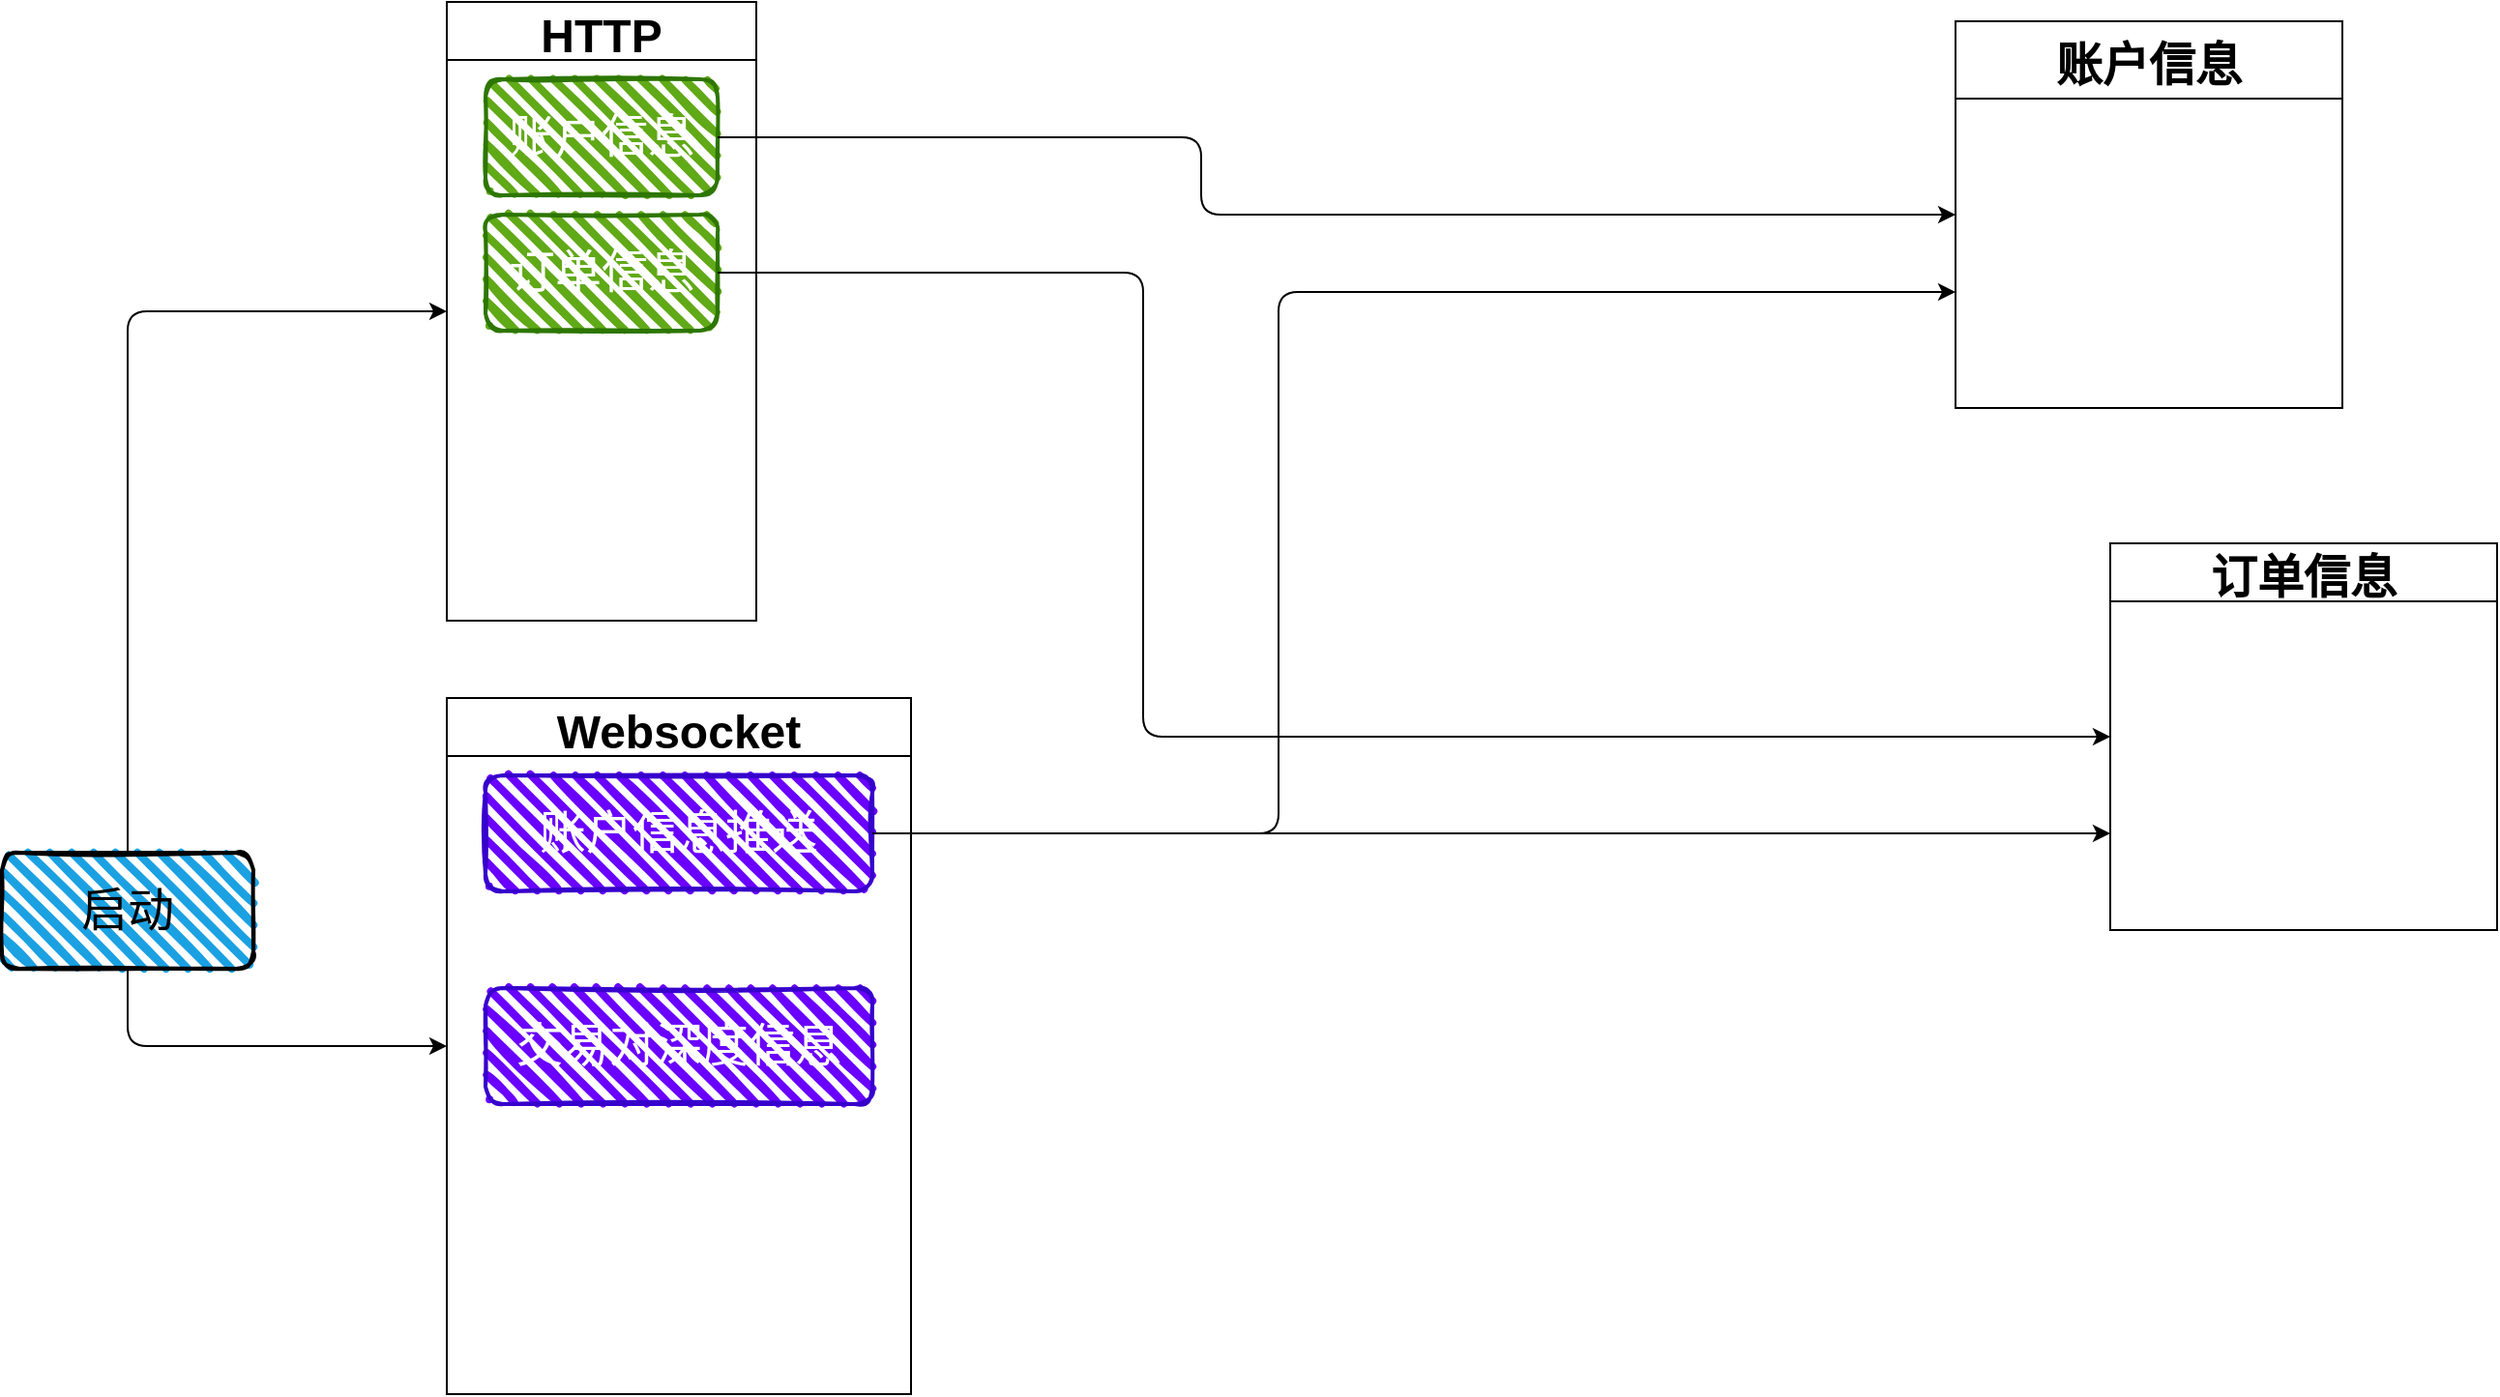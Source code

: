 <mxfile>
    <diagram id="st1U5KWX3yvC84rb_WdJ" name="Page-1">
        <mxGraphModel dx="1480" dy="1129" grid="1" gridSize="10" guides="1" tooltips="1" connect="1" arrows="1" fold="1" page="1" pageScale="1" pageWidth="827" pageHeight="1169" math="0" shadow="0">
            <root>
                <mxCell id="0"/>
                <mxCell id="1" parent="0"/>
                <mxCell id="3" value="&lt;font style=&quot;font-size: 24px&quot;&gt;启动&lt;/font&gt;" style="rounded=1;whiteSpace=wrap;html=1;strokeWidth=2;fillWeight=4;hachureGap=8;hachureAngle=45;fillColor=#1ba1e2;sketch=1;" vertex="1" parent="1">
                    <mxGeometry x="10" y="440" width="130" height="60" as="geometry"/>
                </mxCell>
                <mxCell id="14" value="HTTP" style="swimlane;fontSize=24;startSize=30;" vertex="1" parent="1">
                    <mxGeometry x="240" width="160" height="320" as="geometry">
                        <mxRectangle x="200" y="120" width="100" height="30" as="alternateBounds"/>
                    </mxGeometry>
                </mxCell>
                <mxCell id="15" value="账户信息" style="rounded=1;whiteSpace=wrap;html=1;strokeWidth=2;fillWeight=4;hachureGap=8;hachureAngle=45;fillColor=#60a917;sketch=1;fontSize=24;fontColor=#ffffff;strokeColor=#2D7600;" vertex="1" parent="14">
                    <mxGeometry x="20" y="40" width="120" height="60" as="geometry"/>
                </mxCell>
                <mxCell id="16" value="订单信息" style="rounded=1;whiteSpace=wrap;html=1;strokeWidth=2;fillWeight=4;hachureGap=8;hachureAngle=45;fillColor=#60a917;sketch=1;fontSize=24;fontColor=#ffffff;strokeColor=#2D7600;" vertex="1" parent="14">
                    <mxGeometry x="20" y="110" width="120" height="60" as="geometry"/>
                </mxCell>
                <mxCell id="18" value="" style="edgeStyle=elbowEdgeStyle;elbow=vertical;endArrow=classic;html=1;fontSize=24;exitX=0.5;exitY=0;exitDx=0;exitDy=0;entryX=0;entryY=0.5;entryDx=0;entryDy=0;" edge="1" parent="1" source="3" target="14">
                    <mxGeometry width="50" height="50" relative="1" as="geometry">
                        <mxPoint x="380" y="330" as="sourcePoint"/>
                        <mxPoint x="120" y="170" as="targetPoint"/>
                        <Array as="points">
                            <mxPoint x="80" y="160"/>
                        </Array>
                    </mxGeometry>
                </mxCell>
                <mxCell id="19" value="Websocket" style="swimlane;fontSize=24;startSize=30;" vertex="1" parent="1">
                    <mxGeometry x="240" y="360" width="240" height="360" as="geometry"/>
                </mxCell>
                <mxCell id="25" value="账户信息推送" style="rounded=1;whiteSpace=wrap;html=1;strokeWidth=2;fillWeight=4;hachureGap=8;hachureAngle=45;fillColor=#6a00ff;sketch=1;fontSize=24;fontColor=#ffffff;strokeColor=#3700CC;" vertex="1" parent="19">
                    <mxGeometry x="20" y="40" width="200" height="60" as="geometry"/>
                </mxCell>
                <mxCell id="24" value="交易对深度信息" style="rounded=1;whiteSpace=wrap;html=1;strokeWidth=2;fillWeight=4;hachureGap=8;hachureAngle=45;fillColor=#6a00ff;sketch=1;fontSize=24;fontColor=#ffffff;strokeColor=#3700CC;" vertex="1" parent="19">
                    <mxGeometry x="20" y="150" width="200" height="60" as="geometry"/>
                </mxCell>
                <mxCell id="21" value="" style="edgeStyle=elbowEdgeStyle;elbow=vertical;endArrow=classic;html=1;fontSize=24;exitX=0.5;exitY=1;exitDx=0;exitDy=0;entryX=0;entryY=0.5;entryDx=0;entryDy=0;" edge="1" parent="1" source="3" target="19">
                    <mxGeometry width="50" height="50" relative="1" as="geometry">
                        <mxPoint x="70" y="600" as="sourcePoint"/>
                        <mxPoint x="200" y="540" as="targetPoint"/>
                        <Array as="points">
                            <mxPoint x="75" y="540"/>
                            <mxPoint x="90" y="560"/>
                        </Array>
                    </mxGeometry>
                </mxCell>
                <mxCell id="26" value="订单信息" style="swimlane;fontSize=24;startSize=30;" vertex="1" parent="1">
                    <mxGeometry x="1100" y="280" width="200" height="200" as="geometry"/>
                </mxCell>
                <mxCell id="27" value="账户信息" style="swimlane;fontSize=24;startSize=40;" vertex="1" parent="1">
                    <mxGeometry x="1020" y="10" width="200" height="200" as="geometry"/>
                </mxCell>
                <mxCell id="31" value="" style="edgeStyle=segmentEdgeStyle;endArrow=classic;html=1;fontSize=24;exitX=1;exitY=0.5;exitDx=0;exitDy=0;entryX=0;entryY=0.5;entryDx=0;entryDy=0;" edge="1" parent="1" source="16" target="26">
                    <mxGeometry width="50" height="50" relative="1" as="geometry">
                        <mxPoint x="430" y="300" as="sourcePoint"/>
                        <mxPoint x="900" y="360" as="targetPoint"/>
                        <Array as="points">
                            <mxPoint x="600" y="140"/>
                            <mxPoint x="600" y="380"/>
                        </Array>
                    </mxGeometry>
                </mxCell>
                <mxCell id="33" value="" style="edgeStyle=segmentEdgeStyle;endArrow=classic;html=1;fontSize=24;exitX=1;exitY=0.5;exitDx=0;exitDy=0;entryX=0;entryY=0.5;entryDx=0;entryDy=0;" edge="1" parent="1" source="15" target="27">
                    <mxGeometry width="50" height="50" relative="1" as="geometry">
                        <mxPoint x="440" y="300" as="sourcePoint"/>
                        <mxPoint x="710" y="120" as="targetPoint"/>
                        <Array as="points">
                            <mxPoint x="630" y="70"/>
                            <mxPoint x="630" y="110"/>
                        </Array>
                    </mxGeometry>
                </mxCell>
                <mxCell id="34" value="" style="edgeStyle=segmentEdgeStyle;endArrow=classic;html=1;fontSize=24;exitX=1;exitY=0.5;exitDx=0;exitDy=0;" edge="1" parent="1" source="25">
                    <mxGeometry width="50" height="50" relative="1" as="geometry">
                        <mxPoint x="650" y="540" as="sourcePoint"/>
                        <mxPoint x="1020" y="150" as="targetPoint"/>
                        <Array as="points">
                            <mxPoint x="670" y="430"/>
                            <mxPoint x="670" y="150"/>
                        </Array>
                    </mxGeometry>
                </mxCell>
                <mxCell id="35" value="" style="edgeStyle=segmentEdgeStyle;endArrow=classic;html=1;fontSize=24;exitX=1;exitY=0.5;exitDx=0;exitDy=0;entryX=0;entryY=0.75;entryDx=0;entryDy=0;" edge="1" parent="1" source="25" target="26">
                    <mxGeometry width="50" height="50" relative="1" as="geometry">
                        <mxPoint x="650" y="540" as="sourcePoint"/>
                        <mxPoint x="1010" y="430" as="targetPoint"/>
                        <Array as="points">
                            <mxPoint x="920" y="430"/>
                            <mxPoint x="920" y="430"/>
                        </Array>
                    </mxGeometry>
                </mxCell>
            </root>
        </mxGraphModel>
    </diagram>
</mxfile>